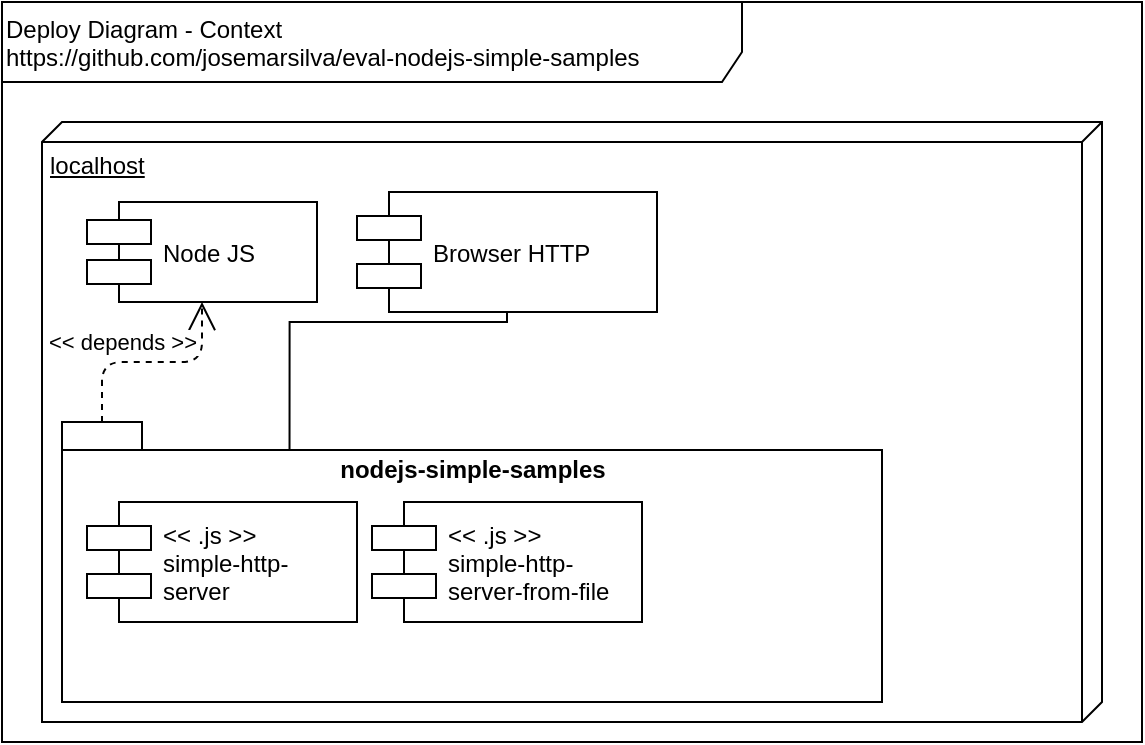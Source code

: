 <mxfile version="12.7.3" type="device"><diagram id="fMGpiNhVeqn0YMsLJxzh" name="Página-1"><mxGraphModel dx="868" dy="534" grid="1" gridSize="10" guides="1" tooltips="1" connect="1" arrows="1" fold="1" page="1" pageScale="1" pageWidth="827" pageHeight="1169" math="0" shadow="0"><root><mxCell id="0"/><mxCell id="1" parent="0"/><mxCell id="6OetropUeBoLzL2Sj7KS-1" value="Deploy Diagram - Context&lt;br&gt;https://github.com/josemarsilva/eval-nodejs-simple-samples" style="shape=umlFrame;whiteSpace=wrap;html=1;width=370;height=40;verticalAlign=top;align=left;" parent="1" vertex="1"><mxGeometry x="10" y="10" width="570" height="370" as="geometry"/></mxCell><mxCell id="NNuIQbcpsFkkkyfnrant-1" value="localhost" style="verticalAlign=top;align=left;spacingTop=8;spacingLeft=2;spacingRight=12;shape=cube;size=10;direction=south;fontStyle=4;html=1;" parent="1" vertex="1"><mxGeometry x="30" y="70" width="530" height="300" as="geometry"/></mxCell><mxCell id="NNuIQbcpsFkkkyfnrant-2" value="Node JS" style="shape=component;align=left;spacingLeft=36;" parent="1" vertex="1"><mxGeometry x="52.5" y="110" width="115" height="50" as="geometry"/></mxCell><mxCell id="HXPED0lrFgq4DP10zPKw-2" style="edgeStyle=orthogonalEdgeStyle;rounded=0;orthogonalLoop=1;jettySize=auto;html=1;endArrow=none;endFill=0;entryX=0.75;entryY=0;entryDx=0;entryDy=0;" parent="1" source="HXPED0lrFgq4DP10zPKw-1" target="NNuIQbcpsFkkkyfnrant-3" edge="1"><mxGeometry relative="1" as="geometry"><Array as="points"><mxPoint x="263" y="170"/><mxPoint x="154" y="170"/></Array></mxGeometry></mxCell><mxCell id="HXPED0lrFgq4DP10zPKw-1" value="Browser HTTP" style="shape=component;align=left;spacingLeft=36;" parent="1" vertex="1"><mxGeometry x="187.5" y="105" width="150" height="60" as="geometry"/></mxCell><mxCell id="fY1frvdKylYKVJqq9TtY-1" value="nodejs-simple-samples" style="shape=folder;fontStyle=1;spacingTop=10;tabWidth=40;tabHeight=14;tabPosition=left;html=1;verticalAlign=top;" parent="1" vertex="1"><mxGeometry x="40" y="220" width="410" height="140" as="geometry"/></mxCell><mxCell id="NNuIQbcpsFkkkyfnrant-3" value="&lt;&lt; .js &gt;&gt;&#10;simple-http-&#10;server" style="shape=component;align=left;spacingLeft=36;" parent="1" vertex="1"><mxGeometry x="52.5" y="260" width="135" height="60" as="geometry"/></mxCell><mxCell id="NNuIQbcpsFkkkyfnrant-6" value="&amp;lt;&amp;lt; depends &amp;gt;&amp;gt;" style="endArrow=open;endSize=12;dashed=1;html=1;exitX=0;exitY=0;exitDx=20;exitDy=0;exitPerimeter=0;edgeStyle=orthogonalEdgeStyle;" parent="1" source="fY1frvdKylYKVJqq9TtY-1" target="NNuIQbcpsFkkkyfnrant-2" edge="1"><mxGeometry x="-0.455" y="-14" width="160" relative="1" as="geometry"><mxPoint x="200" y="180" as="sourcePoint"/><mxPoint x="360" y="180" as="targetPoint"/><mxPoint x="10" y="-24" as="offset"/></mxGeometry></mxCell><mxCell id="FhlybCWa1cqd2TMrqZ5o-1" value="&lt;&lt; .js &gt;&gt;&#10;simple-http-&#10;server-from-file" style="shape=component;align=left;spacingLeft=36;" vertex="1" parent="1"><mxGeometry x="195" y="260" width="135" height="60" as="geometry"/></mxCell></root></mxGraphModel></diagram></mxfile>